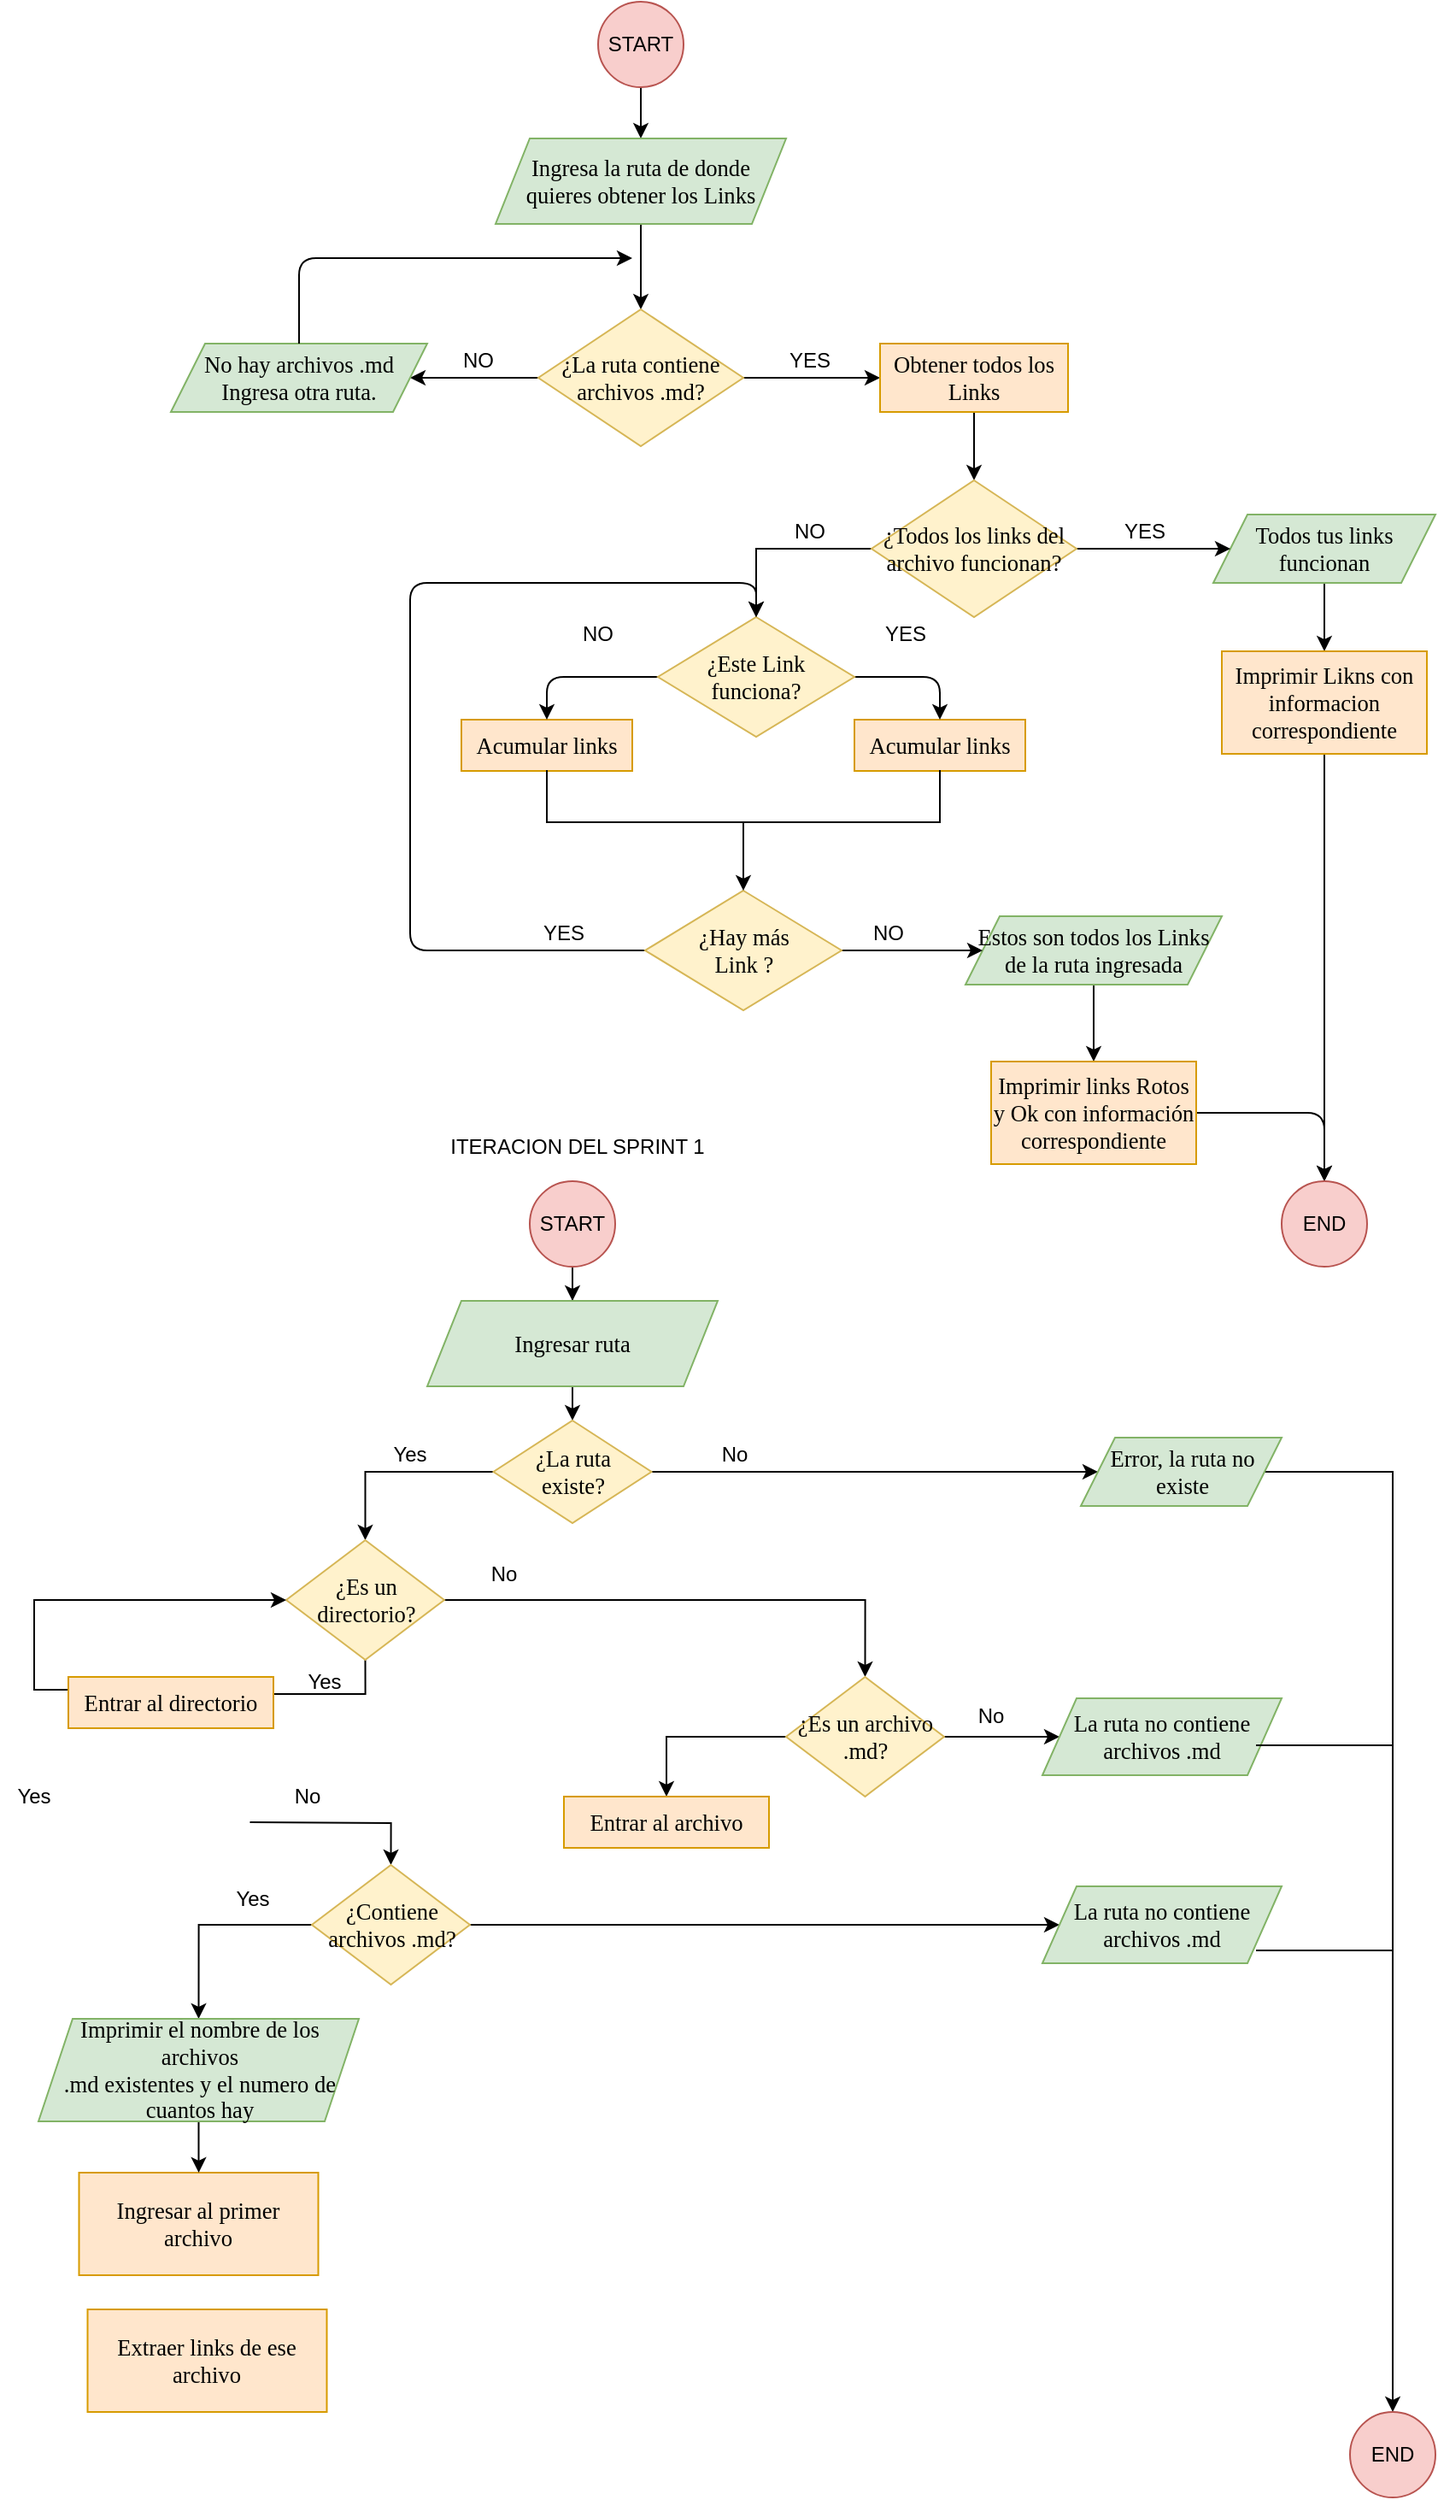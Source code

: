 <mxfile version="14.5.6" type="github">
  <diagram id="C5RBs43oDa-KdzZeNtuy" name="Page-1">
    <mxGraphModel dx="2489" dy="802" grid="1" gridSize="10" guides="1" tooltips="1" connect="1" arrows="1" fold="1" page="1" pageScale="1" pageWidth="827" pageHeight="1169" math="0" shadow="0">
      <root>
        <mxCell id="WIyWlLk6GJQsqaUBKTNV-0" />
        <mxCell id="WIyWlLk6GJQsqaUBKTNV-1" parent="WIyWlLk6GJQsqaUBKTNV-0" />
        <mxCell id="AMCf581_uWKmBdhSOG7E-4" value="" style="edgeStyle=orthogonalEdgeStyle;rounded=0;orthogonalLoop=1;jettySize=auto;html=1;" parent="WIyWlLk6GJQsqaUBKTNV-1" source="AMCf581_uWKmBdhSOG7E-1" target="AMCf581_uWKmBdhSOG7E-3" edge="1">
          <mxGeometry relative="1" as="geometry" />
        </mxCell>
        <mxCell id="AMCf581_uWKmBdhSOG7E-1" value="START" style="ellipse;whiteSpace=wrap;html=1;aspect=fixed;fillColor=#f8cecc;strokeColor=#b85450;" parent="WIyWlLk6GJQsqaUBKTNV-1" vertex="1">
          <mxGeometry x="310" y="20" width="50" height="50" as="geometry" />
        </mxCell>
        <mxCell id="AMCf581_uWKmBdhSOG7E-9" value="" style="edgeStyle=orthogonalEdgeStyle;rounded=0;orthogonalLoop=1;jettySize=auto;html=1;" parent="WIyWlLk6GJQsqaUBKTNV-1" source="AMCf581_uWKmBdhSOG7E-3" target="AMCf581_uWKmBdhSOG7E-5" edge="1">
          <mxGeometry relative="1" as="geometry" />
        </mxCell>
        <mxCell id="AMCf581_uWKmBdhSOG7E-3" value="&lt;span style=&quot;font-family: &amp;#34;noto_regular&amp;#34; ; font-size: 10pt&quot;&gt;Ingresa la ruta de donde quieres obtener los Links&lt;/span&gt;" style="shape=parallelogram;perimeter=parallelogramPerimeter;whiteSpace=wrap;html=1;fixedSize=1;fillColor=#d5e8d4;strokeColor=#82b366;" parent="WIyWlLk6GJQsqaUBKTNV-1" vertex="1">
          <mxGeometry x="250" y="100" width="170" height="50" as="geometry" />
        </mxCell>
        <mxCell id="AMCf581_uWKmBdhSOG7E-10" value="" style="edgeStyle=orthogonalEdgeStyle;rounded=0;orthogonalLoop=1;jettySize=auto;html=1;" parent="WIyWlLk6GJQsqaUBKTNV-1" source="AMCf581_uWKmBdhSOG7E-5" target="AMCf581_uWKmBdhSOG7E-8" edge="1">
          <mxGeometry relative="1" as="geometry" />
        </mxCell>
        <mxCell id="AMCf581_uWKmBdhSOG7E-18" value="" style="edgeStyle=orthogonalEdgeStyle;rounded=0;orthogonalLoop=1;jettySize=auto;html=1;" parent="WIyWlLk6GJQsqaUBKTNV-1" source="AMCf581_uWKmBdhSOG7E-5" target="AMCf581_uWKmBdhSOG7E-11" edge="1">
          <mxGeometry relative="1" as="geometry" />
        </mxCell>
        <mxCell id="AMCf581_uWKmBdhSOG7E-5" value="&lt;span style=&quot;font-family: &amp;#34;noto_regular&amp;#34; ; font-size: 10pt&quot;&gt;¿La ruta contiene archivos .md?&lt;/span&gt;" style="rhombus;whiteSpace=wrap;html=1;fillColor=#fff2cc;strokeColor=#d6b656;" parent="WIyWlLk6GJQsqaUBKTNV-1" vertex="1">
          <mxGeometry x="275" y="200" width="120" height="80" as="geometry" />
        </mxCell>
        <mxCell id="AMCf581_uWKmBdhSOG7E-57" value="" style="edgeStyle=orthogonalEdgeStyle;rounded=1;orthogonalLoop=1;jettySize=auto;html=1;" parent="WIyWlLk6GJQsqaUBKTNV-1" source="AMCf581_uWKmBdhSOG7E-6" target="AMCf581_uWKmBdhSOG7E-13" edge="1">
          <mxGeometry relative="1" as="geometry" />
        </mxCell>
        <mxCell id="AMCf581_uWKmBdhSOG7E-6" value="&lt;span style=&quot;font-family: &amp;#34;noto_regular&amp;#34; ; font-size: 10pt&quot;&gt;Estos son todos los Links de la ruta ingresada&lt;/span&gt;" style="shape=parallelogram;perimeter=parallelogramPerimeter;whiteSpace=wrap;html=1;fixedSize=1;fillColor=#d5e8d4;strokeColor=#82b366;" parent="WIyWlLk6GJQsqaUBKTNV-1" vertex="1">
          <mxGeometry x="525" y="555" width="150" height="40" as="geometry" />
        </mxCell>
        <mxCell id="AMCf581_uWKmBdhSOG7E-56" value="" style="edgeStyle=orthogonalEdgeStyle;rounded=1;orthogonalLoop=1;jettySize=auto;html=1;" parent="WIyWlLk6GJQsqaUBKTNV-1" source="AMCf581_uWKmBdhSOG7E-7" target="AMCf581_uWKmBdhSOG7E-14" edge="1">
          <mxGeometry relative="1" as="geometry" />
        </mxCell>
        <mxCell id="AMCf581_uWKmBdhSOG7E-7" value="&lt;span style=&quot;font-family: &amp;#34;noto_regular&amp;#34; ; font-size: 10pt&quot;&gt;Todos tus links funcionan&lt;/span&gt;" style="shape=parallelogram;perimeter=parallelogramPerimeter;whiteSpace=wrap;html=1;fixedSize=1;fillColor=#d5e8d4;strokeColor=#82b366;" parent="WIyWlLk6GJQsqaUBKTNV-1" vertex="1">
          <mxGeometry x="670" y="320" width="130" height="40" as="geometry" />
        </mxCell>
        <mxCell id="AMCf581_uWKmBdhSOG7E-8" value="&lt;span style=&quot;font-family: &amp;#34;noto_regular&amp;#34; ; font-size: 10pt&quot;&gt;No hay archivos .md Ingresa otra ruta.&lt;/span&gt;" style="shape=parallelogram;perimeter=parallelogramPerimeter;whiteSpace=wrap;html=1;fixedSize=1;fillColor=#d5e8d4;strokeColor=#82b366;" parent="WIyWlLk6GJQsqaUBKTNV-1" vertex="1">
          <mxGeometry x="60" y="220" width="150" height="40" as="geometry" />
        </mxCell>
        <mxCell id="AMCf581_uWKmBdhSOG7E-19" value="" style="edgeStyle=orthogonalEdgeStyle;rounded=0;orthogonalLoop=1;jettySize=auto;html=1;" parent="WIyWlLk6GJQsqaUBKTNV-1" source="AMCf581_uWKmBdhSOG7E-11" target="AMCf581_uWKmBdhSOG7E-17" edge="1">
          <mxGeometry relative="1" as="geometry" />
        </mxCell>
        <mxCell id="AMCf581_uWKmBdhSOG7E-11" value="&lt;span style=&quot;font-family: &amp;#34;noto_regular&amp;#34; ; font-size: 10pt&quot;&gt;Obtener todos los Links&lt;/span&gt;" style="rounded=0;whiteSpace=wrap;html=1;fillColor=#ffe6cc;strokeColor=#d79b00;" parent="WIyWlLk6GJQsqaUBKTNV-1" vertex="1">
          <mxGeometry x="475" y="220" width="110" height="40" as="geometry" />
        </mxCell>
        <mxCell id="AMCf581_uWKmBdhSOG7E-12" value="&lt;span style=&quot;font-family: &amp;#34;noto_regular&amp;#34; ; font-size: 10pt&quot;&gt;Acumular links&lt;/span&gt;" style="rounded=0;whiteSpace=wrap;html=1;fillColor=#ffe6cc;strokeColor=#d79b00;" parent="WIyWlLk6GJQsqaUBKTNV-1" vertex="1">
          <mxGeometry x="230" y="440" width="100" height="30" as="geometry" />
        </mxCell>
        <mxCell id="AMCf581_uWKmBdhSOG7E-60" value="" style="edgeStyle=orthogonalEdgeStyle;rounded=1;orthogonalLoop=1;jettySize=auto;html=1;exitX=1;exitY=0.5;exitDx=0;exitDy=0;" parent="WIyWlLk6GJQsqaUBKTNV-1" source="AMCf581_uWKmBdhSOG7E-13" target="AMCf581_uWKmBdhSOG7E-58" edge="1">
          <mxGeometry relative="1" as="geometry" />
        </mxCell>
        <mxCell id="AMCf581_uWKmBdhSOG7E-13" value="&lt;span style=&quot;font-family: &amp;#34;noto_regular&amp;#34; ; font-size: 10pt&quot;&gt;Imprimir links Rotos y Ok  con información correspondiente&lt;/span&gt;" style="rounded=0;whiteSpace=wrap;html=1;fillColor=#ffe6cc;strokeColor=#d79b00;" parent="WIyWlLk6GJQsqaUBKTNV-1" vertex="1">
          <mxGeometry x="540" y="640" width="120" height="60" as="geometry" />
        </mxCell>
        <mxCell id="AMCf581_uWKmBdhSOG7E-59" value="" style="edgeStyle=orthogonalEdgeStyle;rounded=1;orthogonalLoop=1;jettySize=auto;html=1;" parent="WIyWlLk6GJQsqaUBKTNV-1" source="AMCf581_uWKmBdhSOG7E-14" target="AMCf581_uWKmBdhSOG7E-58" edge="1">
          <mxGeometry relative="1" as="geometry" />
        </mxCell>
        <mxCell id="AMCf581_uWKmBdhSOG7E-14" value="&lt;span style=&quot;font-family: &amp;#34;noto_regular&amp;#34; ; font-size: 10pt&quot;&gt;Imprimir Likns con informacion correspondiente&lt;/span&gt;" style="rounded=0;whiteSpace=wrap;html=1;fillColor=#ffe6cc;strokeColor=#d79b00;" parent="WIyWlLk6GJQsqaUBKTNV-1" vertex="1">
          <mxGeometry x="675" y="400" width="120" height="60" as="geometry" />
        </mxCell>
        <mxCell id="AMCf581_uWKmBdhSOG7E-15" value="&lt;span style=&quot;font-family: &amp;#34;noto_regular&amp;#34; ; font-size: 10pt&quot;&gt;Acumular links&lt;/span&gt;" style="rounded=0;whiteSpace=wrap;html=1;fillColor=#ffe6cc;strokeColor=#d79b00;" parent="WIyWlLk6GJQsqaUBKTNV-1" vertex="1">
          <mxGeometry x="460" y="440" width="100" height="30" as="geometry" />
        </mxCell>
        <mxCell id="AMCf581_uWKmBdhSOG7E-21" value="" style="edgeStyle=orthogonalEdgeStyle;rounded=0;orthogonalLoop=1;jettySize=auto;html=1;entryX=0.5;entryY=0;entryDx=0;entryDy=0;exitX=0.5;exitY=0;exitDx=0;exitDy=0;" parent="WIyWlLk6GJQsqaUBKTNV-1" source="AMCf581_uWKmBdhSOG7E-16" target="AMCf581_uWKmBdhSOG7E-16" edge="1">
          <mxGeometry relative="1" as="geometry">
            <mxPoint x="440" y="300" as="targetPoint" />
          </mxGeometry>
        </mxCell>
        <mxCell id="AMCf581_uWKmBdhSOG7E-49" value="" style="edgeStyle=orthogonalEdgeStyle;rounded=1;orthogonalLoop=1;jettySize=auto;html=1;entryX=0.5;entryY=0;entryDx=0;entryDy=0;exitX=1;exitY=0.5;exitDx=0;exitDy=0;" parent="WIyWlLk6GJQsqaUBKTNV-1" source="AMCf581_uWKmBdhSOG7E-16" target="AMCf581_uWKmBdhSOG7E-15" edge="1">
          <mxGeometry relative="1" as="geometry" />
        </mxCell>
        <mxCell id="AMCf581_uWKmBdhSOG7E-50" value="" style="edgeStyle=orthogonalEdgeStyle;rounded=1;orthogonalLoop=1;jettySize=auto;html=1;entryX=0.5;entryY=0;entryDx=0;entryDy=0;" parent="WIyWlLk6GJQsqaUBKTNV-1" source="AMCf581_uWKmBdhSOG7E-16" target="AMCf581_uWKmBdhSOG7E-12" edge="1">
          <mxGeometry relative="1" as="geometry" />
        </mxCell>
        <mxCell id="AMCf581_uWKmBdhSOG7E-16" value="&lt;span style=&quot;font-family: &amp;#34;noto_regular&amp;#34; ; font-size: 10pt&quot;&gt;¿Este Link funciona?&lt;/span&gt;" style="rhombus;whiteSpace=wrap;html=1;fillColor=#fff2cc;strokeColor=#d6b656;" parent="WIyWlLk6GJQsqaUBKTNV-1" vertex="1">
          <mxGeometry x="345" y="380" width="115" height="70" as="geometry" />
        </mxCell>
        <mxCell id="AMCf581_uWKmBdhSOG7E-20" value="" style="edgeStyle=orthogonalEdgeStyle;rounded=0;orthogonalLoop=1;jettySize=auto;html=1;" parent="WIyWlLk6GJQsqaUBKTNV-1" source="AMCf581_uWKmBdhSOG7E-17" target="AMCf581_uWKmBdhSOG7E-7" edge="1">
          <mxGeometry relative="1" as="geometry" />
        </mxCell>
        <mxCell id="AMCf581_uWKmBdhSOG7E-23" value="" style="edgeStyle=orthogonalEdgeStyle;rounded=0;orthogonalLoop=1;jettySize=auto;html=1;entryX=0.5;entryY=0;entryDx=0;entryDy=0;" parent="WIyWlLk6GJQsqaUBKTNV-1" source="AMCf581_uWKmBdhSOG7E-17" target="AMCf581_uWKmBdhSOG7E-16" edge="1">
          <mxGeometry relative="1" as="geometry" />
        </mxCell>
        <mxCell id="AMCf581_uWKmBdhSOG7E-17" value="&lt;span style=&quot;font-family: &amp;#34;noto_regular&amp;#34; ; font-size: 10pt&quot;&gt;¿Todos los links del archivo funcionan?&lt;/span&gt;" style="rhombus;whiteSpace=wrap;html=1;fillColor=#fff2cc;strokeColor=#d6b656;" parent="WIyWlLk6GJQsqaUBKTNV-1" vertex="1">
          <mxGeometry x="470" y="300" width="120" height="80" as="geometry" />
        </mxCell>
        <mxCell id="AMCf581_uWKmBdhSOG7E-24" value="YES" style="text;html=1;strokeColor=none;fillColor=none;align=center;verticalAlign=middle;whiteSpace=wrap;rounded=0;" parent="WIyWlLk6GJQsqaUBKTNV-1" vertex="1">
          <mxGeometry x="413.5" y="220" width="40" height="20" as="geometry" />
        </mxCell>
        <mxCell id="AMCf581_uWKmBdhSOG7E-33" value="NO" style="text;html=1;strokeColor=none;fillColor=none;align=center;verticalAlign=middle;whiteSpace=wrap;rounded=0;" parent="WIyWlLk6GJQsqaUBKTNV-1" vertex="1">
          <mxGeometry x="220" y="220" width="40" height="20" as="geometry" />
        </mxCell>
        <mxCell id="AMCf581_uWKmBdhSOG7E-34" value="YES" style="text;html=1;strokeColor=none;fillColor=none;align=center;verticalAlign=middle;whiteSpace=wrap;rounded=0;" parent="WIyWlLk6GJQsqaUBKTNV-1" vertex="1">
          <mxGeometry x="610" y="320" width="40" height="20" as="geometry" />
        </mxCell>
        <mxCell id="AMCf581_uWKmBdhSOG7E-35" value="NO" style="text;html=1;strokeColor=none;fillColor=none;align=center;verticalAlign=middle;whiteSpace=wrap;rounded=0;" parent="WIyWlLk6GJQsqaUBKTNV-1" vertex="1">
          <mxGeometry x="413.5" y="320" width="40" height="20" as="geometry" />
        </mxCell>
        <mxCell id="AMCf581_uWKmBdhSOG7E-39" value="" style="endArrow=classic;html=1;exitX=0.5;exitY=0;exitDx=0;exitDy=0;rounded=1;" parent="WIyWlLk6GJQsqaUBKTNV-1" source="AMCf581_uWKmBdhSOG7E-8" edge="1">
          <mxGeometry width="50" height="50" relative="1" as="geometry">
            <mxPoint x="340" y="460" as="sourcePoint" />
            <mxPoint x="330" y="170" as="targetPoint" />
            <Array as="points">
              <mxPoint x="135" y="170" />
            </Array>
          </mxGeometry>
        </mxCell>
        <mxCell id="AMCf581_uWKmBdhSOG7E-55" value="" style="edgeStyle=orthogonalEdgeStyle;rounded=1;orthogonalLoop=1;jettySize=auto;html=1;" parent="WIyWlLk6GJQsqaUBKTNV-1" source="AMCf581_uWKmBdhSOG7E-51" target="AMCf581_uWKmBdhSOG7E-6" edge="1">
          <mxGeometry relative="1" as="geometry" />
        </mxCell>
        <mxCell id="AMCf581_uWKmBdhSOG7E-65" value="" style="edgeStyle=orthogonalEdgeStyle;rounded=1;orthogonalLoop=1;jettySize=auto;html=1;entryX=0.5;entryY=0;entryDx=0;entryDy=0;" parent="WIyWlLk6GJQsqaUBKTNV-1" source="AMCf581_uWKmBdhSOG7E-51" target="AMCf581_uWKmBdhSOG7E-16" edge="1">
          <mxGeometry relative="1" as="geometry">
            <Array as="points">
              <mxPoint x="200" y="575" />
              <mxPoint x="200" y="360" />
              <mxPoint x="403" y="360" />
            </Array>
          </mxGeometry>
        </mxCell>
        <mxCell id="AMCf581_uWKmBdhSOG7E-51" value="&lt;span style=&quot;font-family: &amp;#34;noto_regular&amp;#34; ; font-size: 10pt&quot;&gt;¿Hay más &lt;br&gt;Link ?&lt;/span&gt;" style="rhombus;whiteSpace=wrap;html=1;fillColor=#fff2cc;strokeColor=#d6b656;" parent="WIyWlLk6GJQsqaUBKTNV-1" vertex="1">
          <mxGeometry x="337.5" y="540" width="115" height="70" as="geometry" />
        </mxCell>
        <mxCell id="AMCf581_uWKmBdhSOG7E-54" value="" style="edgeStyle=orthogonalEdgeStyle;rounded=1;orthogonalLoop=1;jettySize=auto;html=1;" parent="WIyWlLk6GJQsqaUBKTNV-1" source="AMCf581_uWKmBdhSOG7E-53" target="AMCf581_uWKmBdhSOG7E-51" edge="1">
          <mxGeometry relative="1" as="geometry" />
        </mxCell>
        <mxCell id="AMCf581_uWKmBdhSOG7E-53" value="" style="shape=partialRectangle;whiteSpace=wrap;html=1;bottom=1;right=1;left=1;top=0;fillColor=none;routingCenterX=-0.5;" parent="WIyWlLk6GJQsqaUBKTNV-1" vertex="1">
          <mxGeometry x="280" y="470" width="230" height="30" as="geometry" />
        </mxCell>
        <mxCell id="AMCf581_uWKmBdhSOG7E-58" value="END" style="ellipse;whiteSpace=wrap;html=1;aspect=fixed;fillColor=#f8cecc;strokeColor=#b85450;" parent="WIyWlLk6GJQsqaUBKTNV-1" vertex="1">
          <mxGeometry x="710" y="710" width="50" height="50" as="geometry" />
        </mxCell>
        <mxCell id="AMCf581_uWKmBdhSOG7E-61" value="YES" style="text;html=1;strokeColor=none;fillColor=none;align=center;verticalAlign=middle;whiteSpace=wrap;rounded=0;" parent="WIyWlLk6GJQsqaUBKTNV-1" vertex="1">
          <mxGeometry x="470" y="380" width="40" height="20" as="geometry" />
        </mxCell>
        <mxCell id="AMCf581_uWKmBdhSOG7E-62" value="YES" style="text;html=1;strokeColor=none;fillColor=none;align=center;verticalAlign=middle;whiteSpace=wrap;rounded=0;" parent="WIyWlLk6GJQsqaUBKTNV-1" vertex="1">
          <mxGeometry x="270" y="555" width="40" height="20" as="geometry" />
        </mxCell>
        <mxCell id="AMCf581_uWKmBdhSOG7E-63" value="NO" style="text;html=1;strokeColor=none;fillColor=none;align=center;verticalAlign=middle;whiteSpace=wrap;rounded=0;" parent="WIyWlLk6GJQsqaUBKTNV-1" vertex="1">
          <mxGeometry x="290" y="380" width="40" height="20" as="geometry" />
        </mxCell>
        <mxCell id="AMCf581_uWKmBdhSOG7E-64" value="NO" style="text;html=1;strokeColor=none;fillColor=none;align=center;verticalAlign=middle;whiteSpace=wrap;rounded=0;" parent="WIyWlLk6GJQsqaUBKTNV-1" vertex="1">
          <mxGeometry x="460" y="555" width="40" height="20" as="geometry" />
        </mxCell>
        <mxCell id="Uu9dk2K56nI0aWw57orD-3" value="" style="edgeStyle=orthogonalEdgeStyle;rounded=0;orthogonalLoop=1;jettySize=auto;html=1;" parent="WIyWlLk6GJQsqaUBKTNV-1" source="Uu9dk2K56nI0aWw57orD-1" target="Uu9dk2K56nI0aWw57orD-2" edge="1">
          <mxGeometry relative="1" as="geometry" />
        </mxCell>
        <mxCell id="Uu9dk2K56nI0aWw57orD-1" value="START" style="ellipse;whiteSpace=wrap;html=1;aspect=fixed;fillColor=#f8cecc;strokeColor=#b85450;" parent="WIyWlLk6GJQsqaUBKTNV-1" vertex="1">
          <mxGeometry x="270" y="710" width="50" height="50" as="geometry" />
        </mxCell>
        <mxCell id="Uu9dk2K56nI0aWw57orD-5" value="" style="edgeStyle=orthogonalEdgeStyle;rounded=0;orthogonalLoop=1;jettySize=auto;html=1;" parent="WIyWlLk6GJQsqaUBKTNV-1" source="Uu9dk2K56nI0aWw57orD-2" target="Uu9dk2K56nI0aWw57orD-4" edge="1">
          <mxGeometry relative="1" as="geometry" />
        </mxCell>
        <mxCell id="Uu9dk2K56nI0aWw57orD-2" value="&lt;font face=&quot;noto_regular&quot;&gt;&lt;span style=&quot;font-size: 13.333px&quot;&gt;Ingresar ruta&lt;/span&gt;&lt;/font&gt;" style="shape=parallelogram;perimeter=parallelogramPerimeter;whiteSpace=wrap;html=1;fixedSize=1;fillColor=#d5e8d4;strokeColor=#82b366;" parent="WIyWlLk6GJQsqaUBKTNV-1" vertex="1">
          <mxGeometry x="210" y="780" width="170" height="50" as="geometry" />
        </mxCell>
        <mxCell id="Uu9dk2K56nI0aWw57orD-9" value="" style="edgeStyle=orthogonalEdgeStyle;rounded=0;orthogonalLoop=1;jettySize=auto;html=1;" parent="WIyWlLk6GJQsqaUBKTNV-1" source="Uu9dk2K56nI0aWw57orD-4" target="Uu9dk2K56nI0aWw57orD-8" edge="1">
          <mxGeometry relative="1" as="geometry" />
        </mxCell>
        <mxCell id="Uu9dk2K56nI0aWw57orD-11" value="" style="edgeStyle=orthogonalEdgeStyle;rounded=0;orthogonalLoop=1;jettySize=auto;html=1;entryX=0;entryY=0.5;entryDx=0;entryDy=0;" parent="WIyWlLk6GJQsqaUBKTNV-1" source="Uu9dk2K56nI0aWw57orD-4" target="Uu9dk2K56nI0aWw57orD-6" edge="1">
          <mxGeometry relative="1" as="geometry">
            <mxPoint x="510" y="930" as="targetPoint" />
          </mxGeometry>
        </mxCell>
        <mxCell id="Uu9dk2K56nI0aWw57orD-4" value="&lt;font face=&quot;noto_regular&quot;&gt;&lt;span style=&quot;font-size: 13.333px&quot;&gt;¿La ruta &lt;br&gt;existe?&lt;/span&gt;&lt;/font&gt;" style="rhombus;whiteSpace=wrap;html=1;fillColor=#fff2cc;strokeColor=#d6b656;" parent="WIyWlLk6GJQsqaUBKTNV-1" vertex="1">
          <mxGeometry x="248.75" y="850" width="92.5" height="60" as="geometry" />
        </mxCell>
        <mxCell id="Uu9dk2K56nI0aWw57orD-62" value="" style="edgeStyle=orthogonalEdgeStyle;rounded=0;orthogonalLoop=1;jettySize=auto;html=1;entryX=0.5;entryY=0;entryDx=0;entryDy=0;" parent="WIyWlLk6GJQsqaUBKTNV-1" source="Uu9dk2K56nI0aWw57orD-6" target="Uu9dk2K56nI0aWw57orD-60" edge="1">
          <mxGeometry relative="1" as="geometry">
            <mxPoint x="788.75" y="880" as="targetPoint" />
          </mxGeometry>
        </mxCell>
        <mxCell id="Uu9dk2K56nI0aWw57orD-6" value="&lt;font face=&quot;noto_regular&quot;&gt;&lt;span style=&quot;font-size: 13.333px&quot;&gt;Error, la ruta no existe&lt;/span&gt;&lt;/font&gt;" style="shape=parallelogram;perimeter=parallelogramPerimeter;whiteSpace=wrap;html=1;fixedSize=1;fillColor=#d5e8d4;strokeColor=#82b366;" parent="WIyWlLk6GJQsqaUBKTNV-1" vertex="1">
          <mxGeometry x="592.5" y="860" width="117.5" height="40" as="geometry" />
        </mxCell>
        <mxCell id="Uu9dk2K56nI0aWw57orD-15" value="" style="edgeStyle=orthogonalEdgeStyle;rounded=0;orthogonalLoop=1;jettySize=auto;html=1;exitX=0.5;exitY=1;exitDx=0;exitDy=0;entryX=1;entryY=0.25;entryDx=0;entryDy=0;" parent="WIyWlLk6GJQsqaUBKTNV-1" source="Uu9dk2K56nI0aWw57orD-8" edge="1" target="Uu9dk2K56nI0aWw57orD-25">
          <mxGeometry relative="1" as="geometry">
            <mxPoint x="50" y="1000" as="targetPoint" />
          </mxGeometry>
        </mxCell>
        <mxCell id="Uu9dk2K56nI0aWw57orD-18" value="" style="edgeStyle=orthogonalEdgeStyle;rounded=0;orthogonalLoop=1;jettySize=auto;html=1;entryX=0.5;entryY=0;entryDx=0;entryDy=0;" parent="WIyWlLk6GJQsqaUBKTNV-1" source="Uu9dk2K56nI0aWw57orD-8" target="Uu9dk2K56nI0aWw57orD-47" edge="1">
          <mxGeometry relative="1" as="geometry">
            <mxPoint x="290" y="1000" as="targetPoint" />
          </mxGeometry>
        </mxCell>
        <mxCell id="Uu9dk2K56nI0aWw57orD-8" value="&lt;font face=&quot;noto_regular&quot;&gt;&lt;span style=&quot;font-size: 13.333px&quot;&gt;¿Es un directorio?&lt;/span&gt;&lt;/font&gt;" style="rhombus;whiteSpace=wrap;html=1;fillColor=#fff2cc;strokeColor=#d6b656;" parent="WIyWlLk6GJQsqaUBKTNV-1" vertex="1">
          <mxGeometry x="127.5" y="920" width="92.5" height="70" as="geometry" />
        </mxCell>
        <mxCell id="Uu9dk2K56nI0aWw57orD-12" value="Yes" style="text;html=1;strokeColor=none;fillColor=none;align=center;verticalAlign=middle;whiteSpace=wrap;rounded=0;" parent="WIyWlLk6GJQsqaUBKTNV-1" vertex="1">
          <mxGeometry x="180" y="860" width="40" height="20" as="geometry" />
        </mxCell>
        <mxCell id="Uu9dk2K56nI0aWw57orD-13" value="No" style="text;html=1;strokeColor=none;fillColor=none;align=center;verticalAlign=middle;whiteSpace=wrap;rounded=0;" parent="WIyWlLk6GJQsqaUBKTNV-1" vertex="1">
          <mxGeometry x="370" y="860" width="40" height="20" as="geometry" />
        </mxCell>
        <mxCell id="Uu9dk2K56nI0aWw57orD-22" value="Yes" style="text;html=1;strokeColor=none;fillColor=none;align=center;verticalAlign=middle;whiteSpace=wrap;rounded=0;" parent="WIyWlLk6GJQsqaUBKTNV-1" vertex="1">
          <mxGeometry x="130" y="992.5" width="40" height="20" as="geometry" />
        </mxCell>
        <mxCell id="Uu9dk2K56nI0aWw57orD-24" value="No" style="text;html=1;strokeColor=none;fillColor=none;align=center;verticalAlign=middle;whiteSpace=wrap;rounded=0;" parent="WIyWlLk6GJQsqaUBKTNV-1" vertex="1">
          <mxGeometry x="235" y="930" width="40" height="20" as="geometry" />
        </mxCell>
        <mxCell id="5Yhc-s4afxUwzMqauL-o-5" value="" style="edgeStyle=orthogonalEdgeStyle;rounded=0;orthogonalLoop=1;jettySize=auto;html=1;entryX=0;entryY=0.5;entryDx=0;entryDy=0;exitX=0;exitY=0.25;exitDx=0;exitDy=0;" edge="1" parent="WIyWlLk6GJQsqaUBKTNV-1" source="Uu9dk2K56nI0aWw57orD-25" target="Uu9dk2K56nI0aWw57orD-8">
          <mxGeometry relative="1" as="geometry">
            <mxPoint x="-90" y="1015" as="targetPoint" />
          </mxGeometry>
        </mxCell>
        <mxCell id="Uu9dk2K56nI0aWw57orD-25" value="&lt;font face=&quot;noto_regular&quot;&gt;&lt;span style=&quot;font-size: 13.333px&quot;&gt;Entrar al directorio&lt;/span&gt;&lt;/font&gt;" style="rounded=0;whiteSpace=wrap;html=1;fillColor=#ffe6cc;strokeColor=#d79b00;" parent="WIyWlLk6GJQsqaUBKTNV-1" vertex="1">
          <mxGeometry y="1000" width="120" height="30" as="geometry" />
        </mxCell>
        <mxCell id="Uu9dk2K56nI0aWw57orD-37" value="" style="edgeStyle=orthogonalEdgeStyle;rounded=0;orthogonalLoop=1;jettySize=auto;html=1;entryX=0.5;entryY=0;entryDx=0;entryDy=0;" parent="WIyWlLk6GJQsqaUBKTNV-1" target="Uu9dk2K56nI0aWw57orD-39" edge="1">
          <mxGeometry relative="1" as="geometry">
            <mxPoint x="106.25" y="1085" as="sourcePoint" />
          </mxGeometry>
        </mxCell>
        <mxCell id="Uu9dk2K56nI0aWw57orD-36" value="Yes" style="text;html=1;strokeColor=none;fillColor=none;align=center;verticalAlign=middle;whiteSpace=wrap;rounded=0;" parent="WIyWlLk6GJQsqaUBKTNV-1" vertex="1">
          <mxGeometry x="-40" y="1060" width="40" height="20" as="geometry" />
        </mxCell>
        <mxCell id="Uu9dk2K56nI0aWw57orD-41" value="" style="edgeStyle=orthogonalEdgeStyle;rounded=0;orthogonalLoop=1;jettySize=auto;html=1;entryX=0.5;entryY=0;entryDx=0;entryDy=0;exitX=0;exitY=0.5;exitDx=0;exitDy=0;" parent="WIyWlLk6GJQsqaUBKTNV-1" source="Uu9dk2K56nI0aWw57orD-39" target="Uu9dk2K56nI0aWw57orD-44" edge="1">
          <mxGeometry relative="1" as="geometry">
            <mxPoint x="72.5" y="1180" as="targetPoint" />
          </mxGeometry>
        </mxCell>
        <mxCell id="Uu9dk2K56nI0aWw57orD-59" value="" style="edgeStyle=orthogonalEdgeStyle;rounded=0;orthogonalLoop=1;jettySize=auto;html=1;entryX=0;entryY=0.5;entryDx=0;entryDy=0;" parent="WIyWlLk6GJQsqaUBKTNV-1" source="Uu9dk2K56nI0aWw57orD-39" target="Uu9dk2K56nI0aWw57orD-57" edge="1">
          <mxGeometry relative="1" as="geometry">
            <mxPoint x="301.25" y="1145" as="targetPoint" />
          </mxGeometry>
        </mxCell>
        <mxCell id="Uu9dk2K56nI0aWw57orD-39" value="&lt;font face=&quot;noto_regular&quot;&gt;&lt;span style=&quot;font-size: 13.333px&quot;&gt;¿Contiene archivos .md?&lt;/span&gt;&lt;/font&gt;" style="rhombus;whiteSpace=wrap;html=1;fillColor=#fff2cc;strokeColor=#d6b656;" parent="WIyWlLk6GJQsqaUBKTNV-1" vertex="1">
          <mxGeometry x="142.5" y="1110" width="92.5" height="70" as="geometry" />
        </mxCell>
        <mxCell id="Uu9dk2K56nI0aWw57orD-40" value="No" style="text;html=1;strokeColor=none;fillColor=none;align=center;verticalAlign=middle;whiteSpace=wrap;rounded=0;" parent="WIyWlLk6GJQsqaUBKTNV-1" vertex="1">
          <mxGeometry x="120" y="1060" width="40" height="20" as="geometry" />
        </mxCell>
        <mxCell id="Uu9dk2K56nI0aWw57orD-43" value="&lt;font face=&quot;noto_regular&quot;&gt;&lt;span style=&quot;font-size: 13.333px&quot;&gt;Ingresar al primer archivo&lt;/span&gt;&lt;/font&gt;" style="rounded=0;whiteSpace=wrap;html=1;fillColor=#ffe6cc;strokeColor=#d79b00;" parent="WIyWlLk6GJQsqaUBKTNV-1" vertex="1">
          <mxGeometry x="6.25" y="1290" width="140" height="60" as="geometry" />
        </mxCell>
        <mxCell id="Uu9dk2K56nI0aWw57orD-45" value="" style="edgeStyle=orthogonalEdgeStyle;rounded=0;orthogonalLoop=1;jettySize=auto;html=1;" parent="WIyWlLk6GJQsqaUBKTNV-1" source="Uu9dk2K56nI0aWw57orD-44" target="Uu9dk2K56nI0aWw57orD-43" edge="1">
          <mxGeometry relative="1" as="geometry" />
        </mxCell>
        <mxCell id="Uu9dk2K56nI0aWw57orD-44" value="&lt;font face=&quot;noto_regular&quot;&gt;&lt;span style=&quot;font-size: 13.333px&quot;&gt;Imprimir el nombre de los archivos&lt;/span&gt;&lt;/font&gt;&lt;span style=&quot;color: rgba(0 , 0 , 0 , 0) ; font-family: monospace ; font-size: 0px&quot;&gt;%3CmxGraphModel%3E%3Croot%3E%3CmxCell%20id%3D%220%22%2F%3E%3CmxCell%20id%3D%221%22%20parent%3D%220%22%2F%3E%3CmxCell%20id%3D%222%22%20value%3D%22%26lt%3Bfont%20face%3D%26quot%3Bnoto_regular%26quot%3B%26gt%3B%26lt%3Bspan%20style%3D%26quot%3Bfont-size%3A%2010pt%26quot%3B%26gt%3BTomar%20la%20ruta%20como%20argumento%20en%20la%20%26lt%3B%2Fspan%26gt%3B%26lt%3Bspan%20style%3D%26quot%3Bfont-size%3A%2013.333px%26quot%3B%26gt%3Bfunci%C3%B3n%26lt%3B%2Fspan%26gt%3B%26lt%3Bspan%20style%3D%26quot%3Bfont-size%3A%2010pt%26quot%3B%26gt%3B%26amp%3Bnbsp%3Bcorrespondiente%20aplicando%20recursividad%26amp%3Bnbsp%3B%26lt%3B%2Fspan%26gt%3B%26lt%3B%2Ffont%26gt%3B%22%20style%3D%22rounded%3D0%3BwhiteSpace%3Dwrap%3Bhtml%3D1%3BfillColor%3D%23ffe6cc%3BstrokeColor%3D%23d79b00%3B%22%20vertex%3D%221%22%20parent%3D%221%22%3E%3CmxGeometry%20x%3D%22225%22%20y%3D%221000%22%20width%3D%22140%22%20height%3D%2260%22%20as%3D%22geometry%22%2F%3E%3C%2FmxCell%3E%3C%2Froot%3E%3C%2FmxGraphModel%3E&lt;/span&gt;&lt;font face=&quot;noto_regular&quot;&gt;&lt;span style=&quot;font-size: 13.333px&quot;&gt;&lt;br&gt;.md existentes y el numero de cuantos hay&lt;/span&gt;&lt;/font&gt;" style="shape=parallelogram;perimeter=parallelogramPerimeter;whiteSpace=wrap;html=1;fixedSize=1;fillColor=#d5e8d4;strokeColor=#82b366;" parent="WIyWlLk6GJQsqaUBKTNV-1" vertex="1">
          <mxGeometry x="-17.5" y="1200" width="187.5" height="60" as="geometry" />
        </mxCell>
        <mxCell id="Uu9dk2K56nI0aWw57orD-46" value="&lt;font face=&quot;noto_regular&quot;&gt;&lt;span style=&quot;font-size: 13.333px&quot;&gt;Extraer links de ese archivo&lt;/span&gt;&lt;/font&gt;" style="rounded=0;whiteSpace=wrap;html=1;fillColor=#ffe6cc;strokeColor=#d79b00;" parent="WIyWlLk6GJQsqaUBKTNV-1" vertex="1">
          <mxGeometry x="11.25" y="1370" width="140" height="60" as="geometry" />
        </mxCell>
        <mxCell id="Uu9dk2K56nI0aWw57orD-50" value="" style="edgeStyle=orthogonalEdgeStyle;rounded=0;orthogonalLoop=1;jettySize=auto;html=1;entryX=0;entryY=0.5;entryDx=0;entryDy=0;" parent="WIyWlLk6GJQsqaUBKTNV-1" source="Uu9dk2K56nI0aWw57orD-47" target="Uu9dk2K56nI0aWw57orD-51" edge="1">
          <mxGeometry relative="1" as="geometry">
            <mxPoint x="588.75" y="1035" as="targetPoint" />
          </mxGeometry>
        </mxCell>
        <mxCell id="Uu9dk2K56nI0aWw57orD-54" value="" style="edgeStyle=orthogonalEdgeStyle;rounded=0;orthogonalLoop=1;jettySize=auto;html=1;entryX=0.5;entryY=0;entryDx=0;entryDy=0;" parent="WIyWlLk6GJQsqaUBKTNV-1" source="Uu9dk2K56nI0aWw57orD-47" target="Uu9dk2K56nI0aWw57orD-55" edge="1">
          <mxGeometry relative="1" as="geometry">
            <mxPoint x="353.75" y="1035" as="targetPoint" />
          </mxGeometry>
        </mxCell>
        <mxCell id="Uu9dk2K56nI0aWw57orD-47" value="&lt;font face=&quot;noto_regular&quot;&gt;&lt;span style=&quot;font-size: 13.333px&quot;&gt;¿Es un archivo .md?&lt;br&gt;&lt;/span&gt;&lt;/font&gt;" style="rhombus;whiteSpace=wrap;html=1;fillColor=#fff2cc;strokeColor=#d6b656;" parent="WIyWlLk6GJQsqaUBKTNV-1" vertex="1">
          <mxGeometry x="420" y="1000" width="92.5" height="70" as="geometry" />
        </mxCell>
        <mxCell id="Uu9dk2K56nI0aWw57orD-51" value="&lt;font face=&quot;noto_regular&quot;&gt;&lt;span style=&quot;font-size: 13.333px&quot;&gt;La ruta no contiene archivos .md&lt;/span&gt;&lt;/font&gt;" style="shape=parallelogram;perimeter=parallelogramPerimeter;whiteSpace=wrap;html=1;fixedSize=1;fillColor=#d5e8d4;strokeColor=#82b366;" parent="WIyWlLk6GJQsqaUBKTNV-1" vertex="1">
          <mxGeometry x="570" y="1012.5" width="140" height="45" as="geometry" />
        </mxCell>
        <mxCell id="Uu9dk2K56nI0aWw57orD-52" value="No" style="text;html=1;strokeColor=none;fillColor=none;align=center;verticalAlign=middle;whiteSpace=wrap;rounded=0;" parent="WIyWlLk6GJQsqaUBKTNV-1" vertex="1">
          <mxGeometry x="520" y="1012.5" width="40" height="20" as="geometry" />
        </mxCell>
        <mxCell id="Uu9dk2K56nI0aWw57orD-55" value="&lt;font face=&quot;noto_regular&quot;&gt;&lt;span style=&quot;font-size: 13.333px&quot;&gt;Entrar al archivo&lt;/span&gt;&lt;/font&gt;" style="rounded=0;whiteSpace=wrap;html=1;fillColor=#ffe6cc;strokeColor=#d79b00;" parent="WIyWlLk6GJQsqaUBKTNV-1" vertex="1">
          <mxGeometry x="290" y="1070" width="120" height="30" as="geometry" />
        </mxCell>
        <mxCell id="Uu9dk2K56nI0aWw57orD-56" value="Yes" style="text;html=1;strokeColor=none;fillColor=none;align=center;verticalAlign=middle;whiteSpace=wrap;rounded=0;" parent="WIyWlLk6GJQsqaUBKTNV-1" vertex="1">
          <mxGeometry x="87.5" y="1120" width="40" height="20" as="geometry" />
        </mxCell>
        <mxCell id="Uu9dk2K56nI0aWw57orD-57" value="&lt;font face=&quot;noto_regular&quot;&gt;&lt;span style=&quot;font-size: 13.333px&quot;&gt;La ruta no contiene archivos .md&lt;/span&gt;&lt;/font&gt;" style="shape=parallelogram;perimeter=parallelogramPerimeter;whiteSpace=wrap;html=1;fixedSize=1;fillColor=#d5e8d4;strokeColor=#82b366;" parent="WIyWlLk6GJQsqaUBKTNV-1" vertex="1">
          <mxGeometry x="570" y="1122.5" width="140" height="45" as="geometry" />
        </mxCell>
        <mxCell id="Uu9dk2K56nI0aWw57orD-60" value="END" style="ellipse;whiteSpace=wrap;html=1;aspect=fixed;fillColor=#f8cecc;strokeColor=#b85450;" parent="WIyWlLk6GJQsqaUBKTNV-1" vertex="1">
          <mxGeometry x="750" y="1430" width="50" height="50" as="geometry" />
        </mxCell>
        <mxCell id="Uu9dk2K56nI0aWw57orD-63" value="" style="endArrow=none;html=1;" parent="WIyWlLk6GJQsqaUBKTNV-1" edge="1">
          <mxGeometry width="50" height="50" relative="1" as="geometry">
            <mxPoint x="695" y="1040" as="sourcePoint" />
            <mxPoint x="775" y="1040" as="targetPoint" />
            <Array as="points">
              <mxPoint x="735" y="1040" />
            </Array>
          </mxGeometry>
        </mxCell>
        <mxCell id="Uu9dk2K56nI0aWw57orD-64" value="" style="endArrow=none;html=1;" parent="WIyWlLk6GJQsqaUBKTNV-1" edge="1">
          <mxGeometry width="50" height="50" relative="1" as="geometry">
            <mxPoint x="695" y="1160" as="sourcePoint" />
            <mxPoint x="775" y="1160" as="targetPoint" />
            <Array as="points">
              <mxPoint x="735" y="1160" />
            </Array>
          </mxGeometry>
        </mxCell>
        <mxCell id="Uu9dk2K56nI0aWw57orD-65" value="ITERACION DEL SPRINT 1" style="text;html=1;strokeColor=none;fillColor=none;align=center;verticalAlign=middle;whiteSpace=wrap;rounded=0;" parent="WIyWlLk6GJQsqaUBKTNV-1" vertex="1">
          <mxGeometry x="126.25" y="680" width="343.75" height="20" as="geometry" />
        </mxCell>
      </root>
    </mxGraphModel>
  </diagram>
</mxfile>
